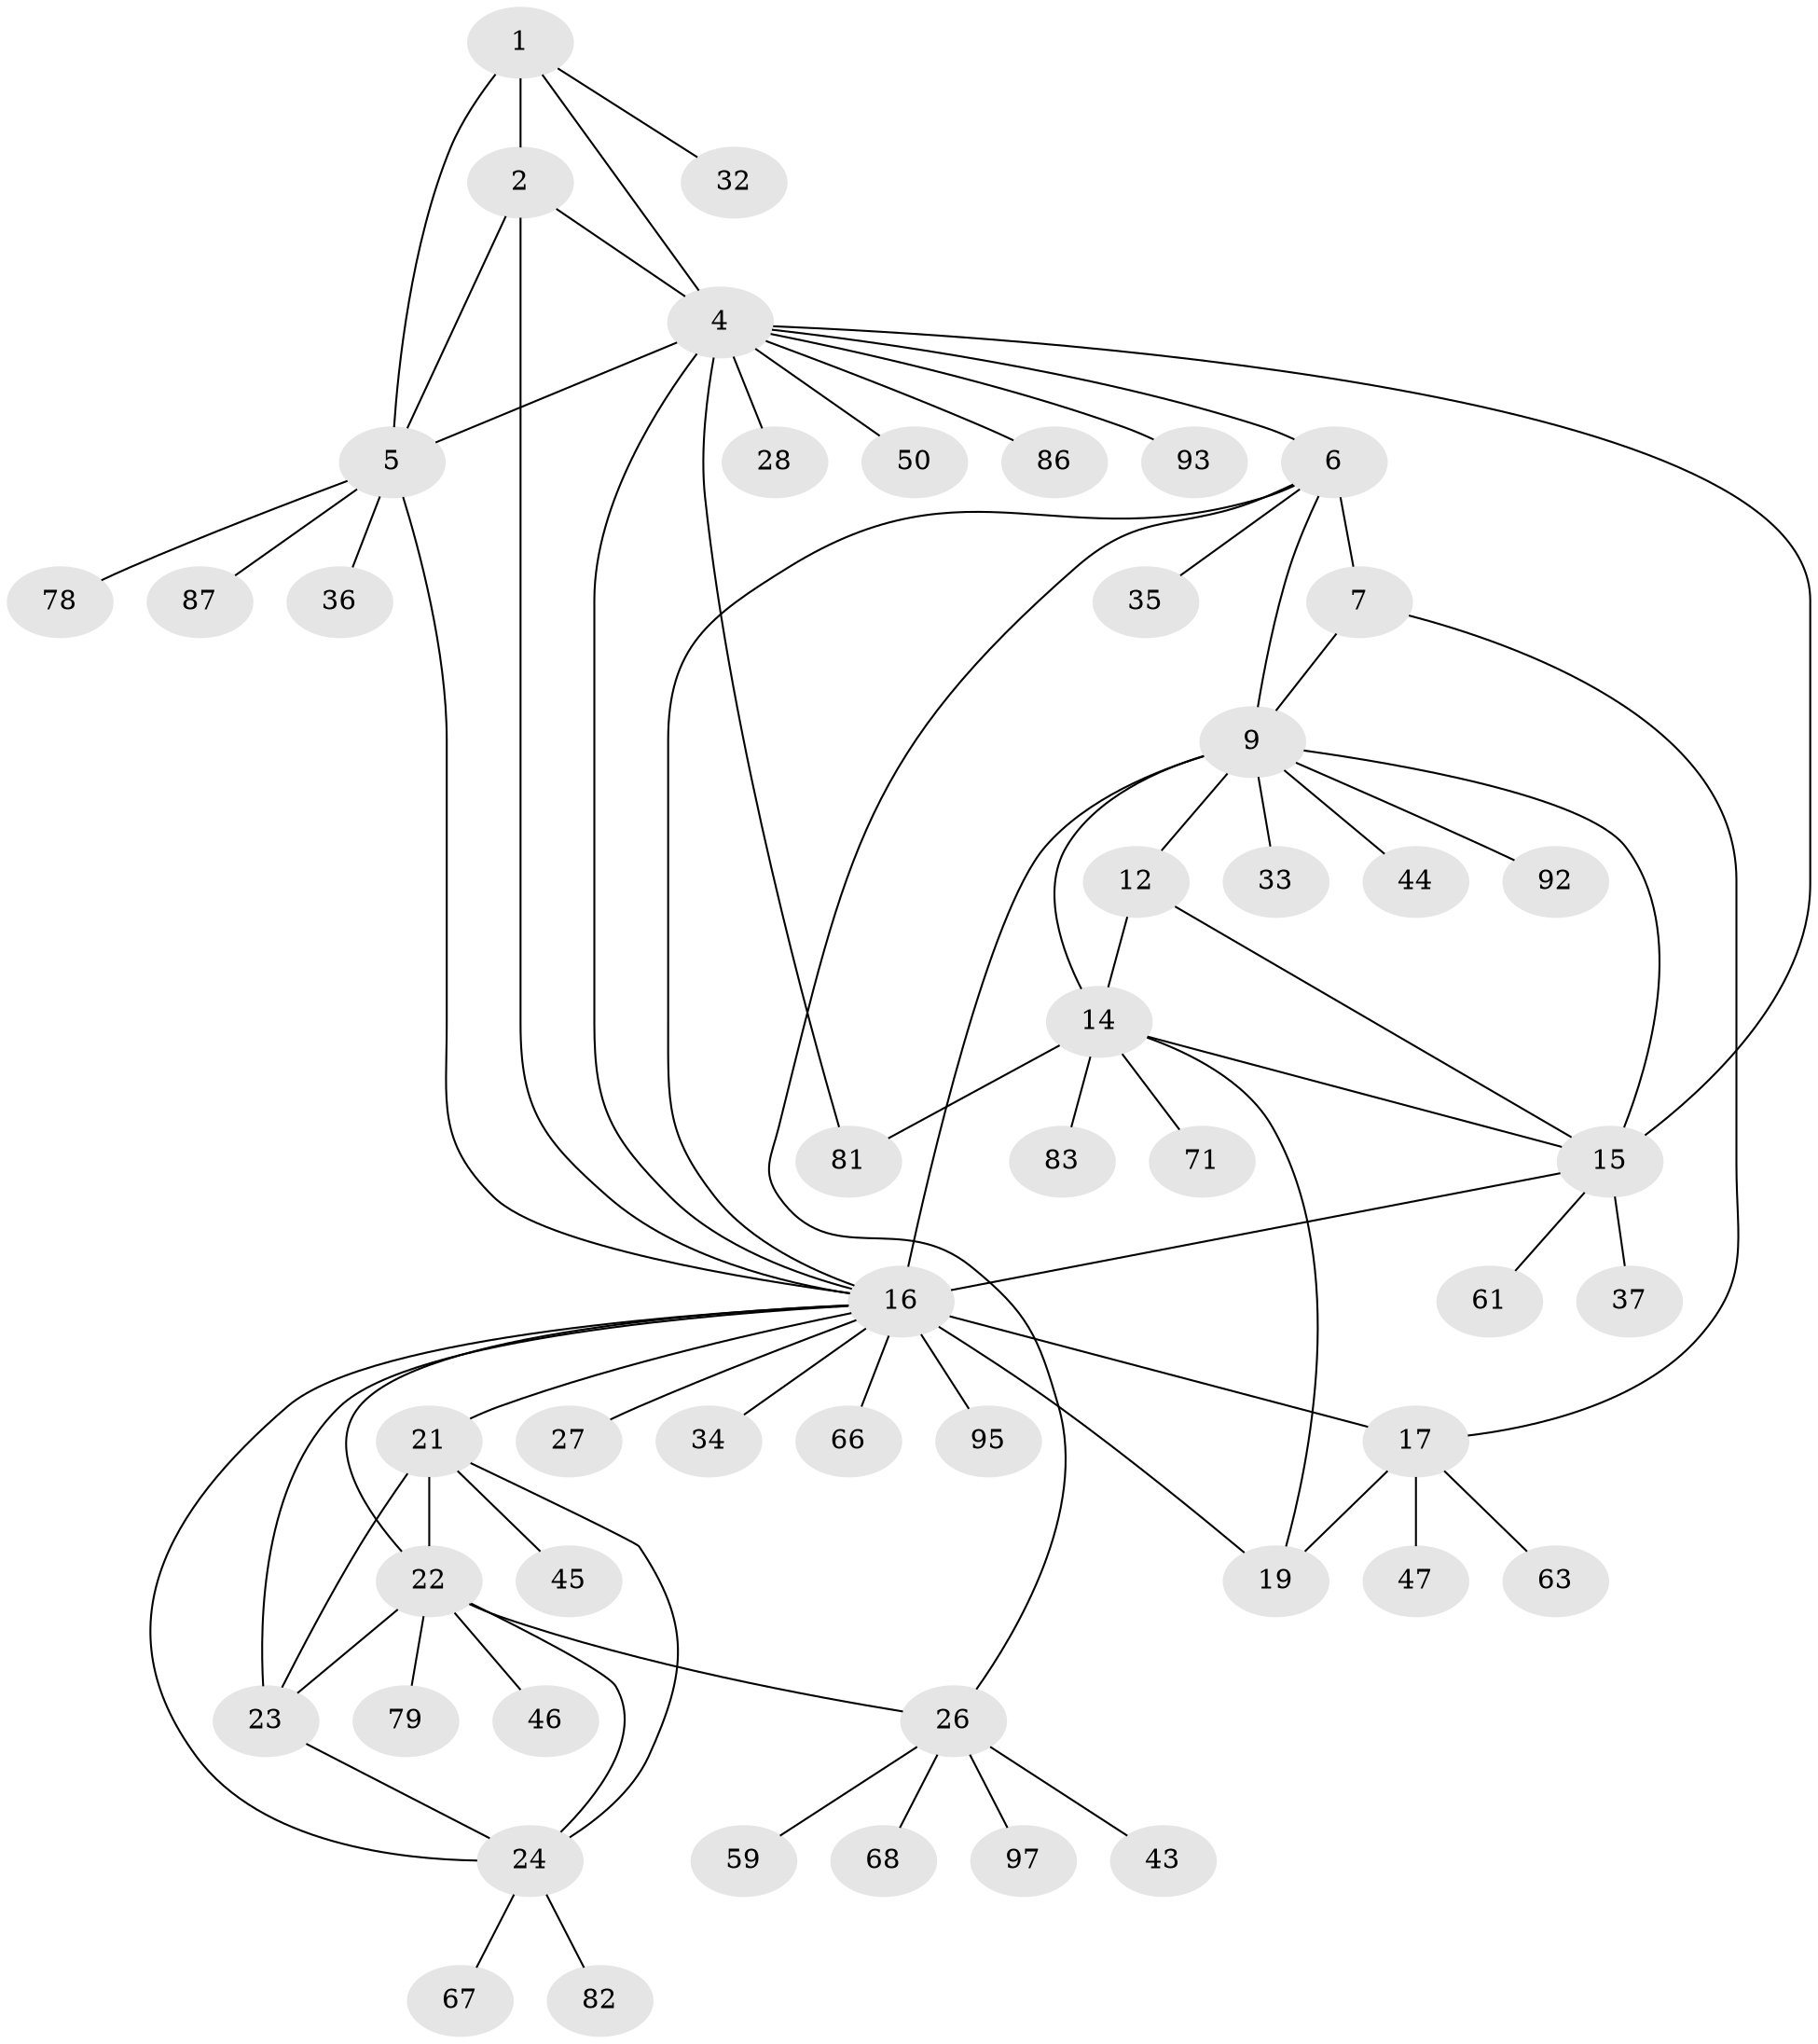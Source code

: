 // original degree distribution, {5: 0.03, 6: 0.06, 12: 0.01, 8: 0.06, 10: 0.01, 7: 0.03, 11: 0.02, 4: 0.02, 9: 0.01, 13: 0.01, 1: 0.6, 2: 0.14}
// Generated by graph-tools (version 1.1) at 2025/16/03/09/25 04:16:03]
// undirected, 50 vertices, 73 edges
graph export_dot {
graph [start="1"]
  node [color=gray90,style=filled];
  1;
  2 [super="+3"];
  4;
  5;
  6 [super="+8+10+69+72+31"];
  7 [super="+84+48"];
  9 [super="+29+41+11+100+58+51"];
  12 [super="+96+77"];
  14;
  15;
  16 [super="+42+20+25+18+74+64+85+56"];
  17 [super="+39"];
  19;
  21 [super="+54"];
  22 [super="+38"];
  23;
  24;
  26;
  27;
  28;
  32;
  33;
  34;
  35;
  36;
  37;
  43;
  44;
  45 [super="+65"];
  46;
  47;
  50;
  59;
  61;
  63;
  66;
  67;
  68;
  71;
  78;
  79;
  81;
  82 [super="+99"];
  83 [super="+90"];
  86 [super="+89"];
  87;
  92;
  93;
  95;
  97;
  1 -- 2 [weight=2];
  1 -- 4;
  1 -- 5;
  1 -- 32;
  2 -- 4 [weight=2];
  2 -- 5 [weight=2];
  2 -- 16;
  4 -- 5;
  4 -- 6;
  4 -- 15;
  4 -- 28;
  4 -- 50;
  4 -- 81;
  4 -- 86;
  4 -- 93;
  4 -- 16;
  5 -- 36;
  5 -- 78;
  5 -- 87;
  5 -- 16;
  6 -- 7 [weight=3];
  6 -- 9 [weight=3];
  6 -- 26;
  6 -- 35;
  6 -- 16;
  7 -- 9;
  7 -- 17;
  9 -- 33;
  9 -- 14 [weight=2];
  9 -- 12 [weight=2];
  9 -- 92;
  9 -- 44;
  9 -- 15 [weight=2];
  9 -- 16 [weight=3];
  12 -- 14;
  12 -- 15;
  14 -- 15;
  14 -- 19;
  14 -- 71;
  14 -- 81;
  14 -- 83;
  15 -- 37;
  15 -- 61;
  15 -- 16;
  16 -- 17 [weight=3];
  16 -- 19 [weight=3];
  16 -- 34;
  16 -- 66;
  16 -- 95;
  16 -- 21;
  16 -- 22;
  16 -- 23;
  16 -- 24;
  16 -- 27;
  17 -- 19;
  17 -- 47;
  17 -- 63;
  21 -- 22;
  21 -- 23;
  21 -- 24;
  21 -- 45;
  22 -- 23;
  22 -- 24;
  22 -- 26;
  22 -- 46;
  22 -- 79;
  23 -- 24;
  24 -- 67;
  24 -- 82;
  26 -- 43;
  26 -- 59;
  26 -- 68;
  26 -- 97;
}
